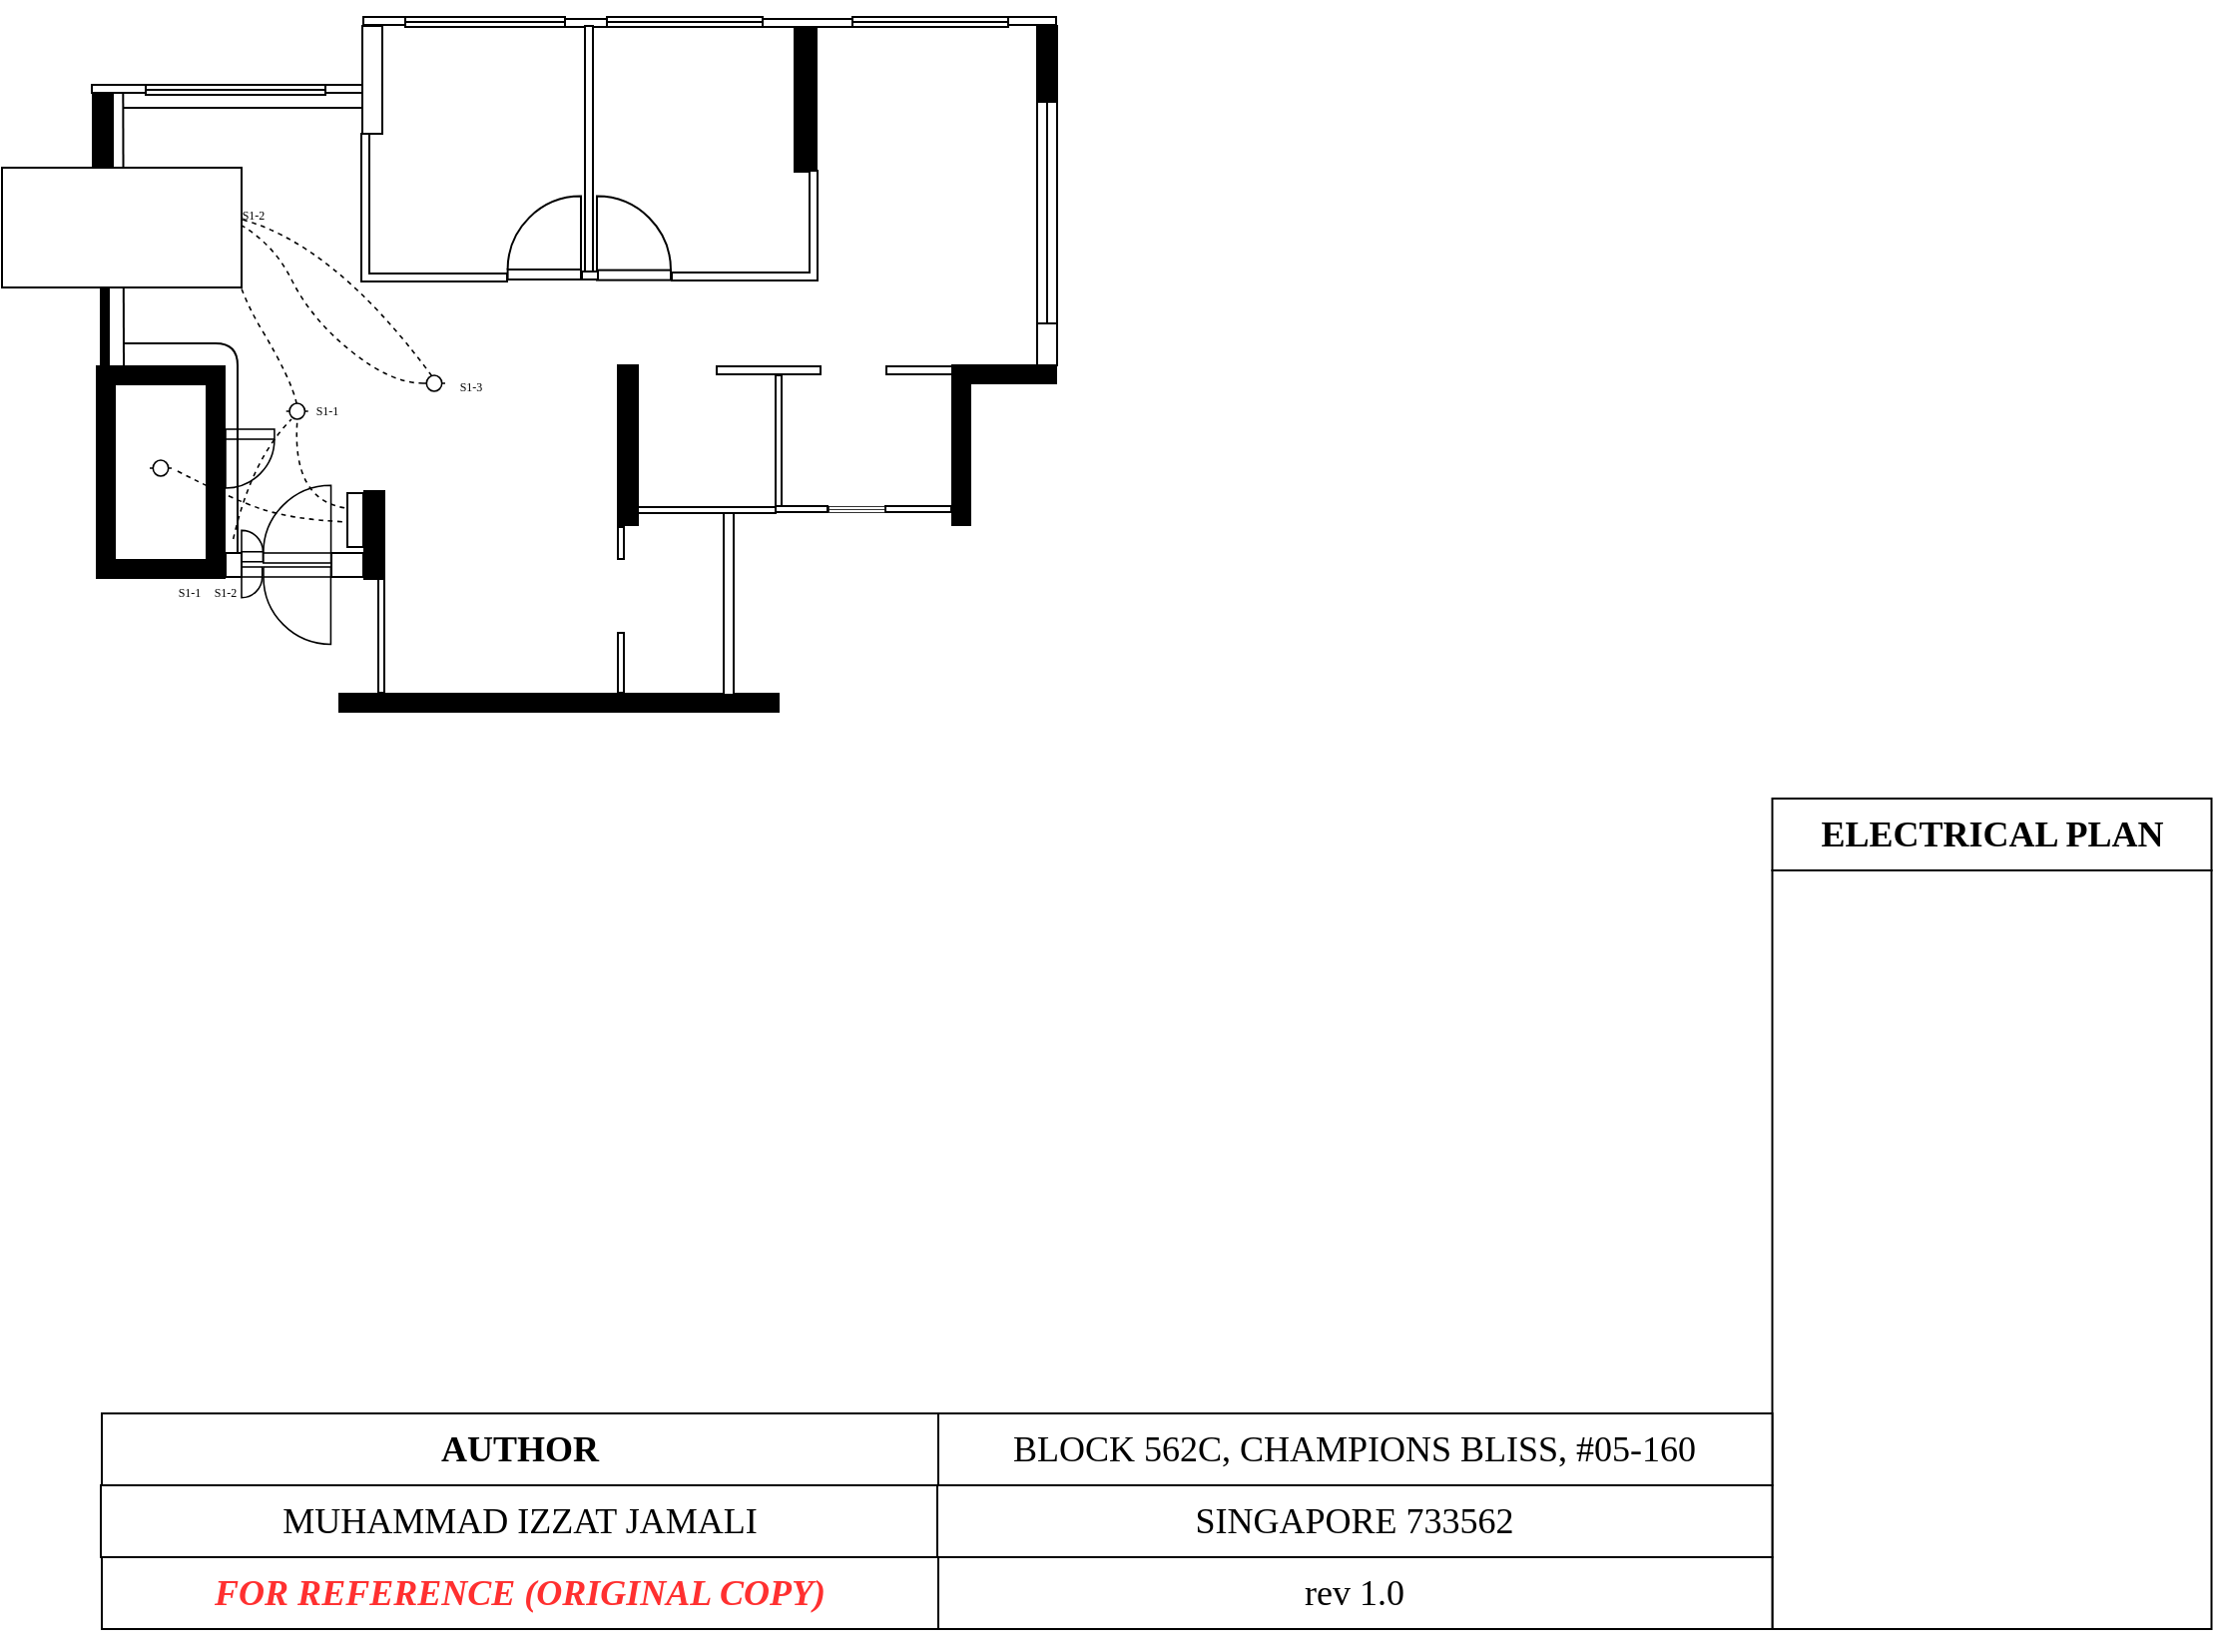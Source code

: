 <mxfile version="28.2.5">
  <diagram name="Page-1" id="XIqqTMS4WJ9DYkAOLX7r">
    <mxGraphModel dx="1379" dy="797" grid="1" gridSize="10" guides="1" tooltips="1" connect="1" arrows="1" fold="1" page="1" pageScale="1" pageWidth="1654" pageHeight="1169" math="0" shadow="0">
      <root>
        <mxCell id="0" />
        <mxCell id="1" parent="0" />
        <mxCell id="vs-SE0_Q2x5BFznHqj6H-2" value="" style="verticalLabelPosition=bottom;html=1;verticalAlign=top;align=center;shape=mxgraph.floorplan.room;strokeColor=none;fillColor=#000000;" parent="1" vertex="1">
          <mxGeometry x="582" y="523" width="65" height="107" as="geometry" />
        </mxCell>
        <mxCell id="vs-SE0_Q2x5BFznHqj6H-3" value="" style="verticalLabelPosition=bottom;html=1;verticalAlign=top;align=center;shape=mxgraph.floorplan.doorLeft;aspect=fixed;strokeColor=light-dark(#000000,#000000);fillColor=default;strokeWidth=0.787;" parent="1" vertex="1">
          <mxGeometry x="647" y="555" width="24.47" height="26" as="geometry" />
        </mxCell>
        <mxCell id="vs-SE0_Q2x5BFznHqj6H-5" value="" style="verticalLabelPosition=bottom;html=1;verticalAlign=top;align=center;shape=mxgraph.floorplan.wall;fillColor=strokeColor;direction=south;strokeColor=light-dark(#000000,#000000);wallThickness=4;" parent="1" vertex="1">
          <mxGeometry x="577" y="438" width="19" height="86" as="geometry" />
        </mxCell>
        <mxCell id="vs-SE0_Q2x5BFznHqj6H-6" value="" style="verticalLabelPosition=bottom;html=1;verticalAlign=top;align=center;shape=mxgraph.floorplan.wall;direction=south;strokeColor=light-dark(#000000,#000000);fillColor=#000000;" parent="1" vertex="1">
          <mxGeometry x="580" y="387" width="11" height="52" as="geometry" />
        </mxCell>
        <mxCell id="vs-SE0_Q2x5BFznHqj6H-7" value="" style="verticalLabelPosition=bottom;html=1;verticalAlign=top;align=center;shape=mxgraph.floorplan.wall;direction=south;wallThickness=4;rotation=90;" parent="1" vertex="1">
          <mxGeometry x="584" y="371" width="19" height="27" as="geometry" />
        </mxCell>
        <mxCell id="vs-SE0_Q2x5BFznHqj6H-8" value="" style="verticalLabelPosition=bottom;html=1;verticalAlign=top;align=center;shape=mxgraph.floorplan.window;fillColor=light-dark(#FFFFFF,#FFFFFF);strokeColor=light-dark(#000000,#000000);wallThickness=5;" parent="1" vertex="1">
          <mxGeometry x="607" y="380" width="90" height="10" as="geometry" />
        </mxCell>
        <mxCell id="vs-SE0_Q2x5BFznHqj6H-9" value="" style="verticalLabelPosition=bottom;html=1;verticalAlign=top;align=center;shape=mxgraph.floorplan.wall;direction=south;wallThickness=4;rotation=90;" parent="1" vertex="1">
          <mxGeometry x="697" y="375" width="19" height="19" as="geometry" />
        </mxCell>
        <mxCell id="vs-SE0_Q2x5BFznHqj6H-10" value="" style="verticalLabelPosition=bottom;html=1;verticalAlign=top;align=center;shape=mxgraph.floorplan.wall;direction=south;strokeColor=light-dark(#000000,#000000);" parent="1" vertex="1">
          <mxGeometry x="715" y="353" width="11" height="54" as="geometry" />
        </mxCell>
        <mxCell id="vs-SE0_Q2x5BFznHqj6H-12" value="" style="verticalLabelPosition=bottom;html=1;verticalAlign=top;align=center;shape=mxgraph.floorplan.wallCorner;direction=north;fillColor=light-dark(#FFFFFF,#FFFFFF);gradientColor=none;strokeColor=light-dark(#000000,#000000);wallThickness=4;" parent="1" vertex="1">
          <mxGeometry x="715" y="407" width="73" height="74" as="geometry" />
        </mxCell>
        <mxCell id="vs-SE0_Q2x5BFznHqj6H-13" value="" style="verticalLabelPosition=bottom;html=1;verticalAlign=top;align=center;shape=mxgraph.floorplan.wall;direction=south;wallThickness=4;rotation=90;" parent="1" vertex="1">
          <mxGeometry x="717" y="340" width="19" height="21" as="geometry" />
        </mxCell>
        <mxCell id="vs-SE0_Q2x5BFznHqj6H-14" value="" style="verticalLabelPosition=bottom;html=1;verticalAlign=top;align=center;shape=mxgraph.floorplan.window;fillColor=light-dark(#FFFFFF,#FFFFFF);strokeColor=light-dark(#000000,#000000);wallThickness=5;" parent="1" vertex="1">
          <mxGeometry x="737" y="346" width="80" height="10" as="geometry" />
        </mxCell>
        <mxCell id="vs-SE0_Q2x5BFznHqj6H-15" value="" style="verticalLabelPosition=bottom;html=1;verticalAlign=top;align=center;shape=mxgraph.floorplan.wall;direction=south;wallThickness=4;rotation=90;" parent="1" vertex="1">
          <mxGeometry x="818" y="341" width="19" height="21" as="geometry" />
        </mxCell>
        <mxCell id="KtzTF3C9ymT0nLvdZL6y-1" value="" style="verticalLabelPosition=bottom;html=1;verticalAlign=top;align=center;shape=mxgraph.floorplan.wall;fillColor=strokeColor;direction=south;strokeColor=light-dark(#000000,#000000);wallThickness=11;rotation=-180;" parent="1" vertex="1">
          <mxGeometry x="928" y="354" width="19" height="72" as="geometry" />
        </mxCell>
        <mxCell id="KtzTF3C9ymT0nLvdZL6y-2" value="" style="verticalLabelPosition=bottom;html=1;verticalAlign=top;align=center;shape=mxgraph.floorplan.wall;direction=south;wallThickness=4;rotation=90;" parent="1" vertex="1">
          <mxGeometry x="929" y="329" width="19" height="45" as="geometry" />
        </mxCell>
        <mxCell id="KtzTF3C9ymT0nLvdZL6y-3" value="" style="verticalLabelPosition=bottom;html=1;verticalAlign=top;align=center;shape=mxgraph.floorplan.wall;direction=south;wallThickness=4;rotation=-180;" parent="1" vertex="1">
          <mxGeometry x="819" y="353" width="20" height="126" as="geometry" />
        </mxCell>
        <mxCell id="KtzTF3C9ymT0nLvdZL6y-4" value="" style="verticalLabelPosition=bottom;html=1;verticalAlign=top;align=center;shape=mxgraph.floorplan.wallCorner;direction=north;fillColor=light-dark(#FFFFFF,#FFFFFF);gradientColor=none;strokeColor=light-dark(#000000,#000000);wallThickness=4;rotation=-90;" parent="1" vertex="1">
          <mxGeometry x="879.5" y="416.5" width="55" height="73" as="geometry" />
        </mxCell>
        <mxCell id="KtzTF3C9ymT0nLvdZL6y-5" value="" style="verticalLabelPosition=bottom;html=1;verticalAlign=top;align=center;shape=mxgraph.floorplan.window;fillColor=light-dark(#FFFFFF,#FFFFFF);strokeColor=light-dark(#000000,#000000);wallThickness=5;" parent="1" vertex="1">
          <mxGeometry x="838" y="346" width="78" height="10" as="geometry" />
        </mxCell>
        <mxCell id="KtzTF3C9ymT0nLvdZL6y-6" value="" style="verticalLabelPosition=bottom;html=1;verticalAlign=top;align=center;shape=mxgraph.floorplan.window;fillColor=light-dark(#FFFFFF,#FFFFFF);strokeColor=light-dark(#000000,#000000);wallThickness=5;" parent="1" vertex="1">
          <mxGeometry x="961" y="346" width="78" height="10" as="geometry" />
        </mxCell>
        <mxCell id="KtzTF3C9ymT0nLvdZL6y-7" value="" style="verticalLabelPosition=bottom;html=1;verticalAlign=top;align=center;shape=mxgraph.floorplan.wall;direction=south;wallThickness=4;rotation=90;" parent="1" vertex="1">
          <mxGeometry x="1041.5" y="338.5" width="19" height="24" as="geometry" />
        </mxCell>
        <mxCell id="KtzTF3C9ymT0nLvdZL6y-8" value="" style="verticalLabelPosition=bottom;html=1;verticalAlign=top;align=center;shape=mxgraph.floorplan.wall;fillColor=strokeColor;direction=south;strokeColor=light-dark(#000000,#000000);wallThickness=10;rotation=-180;" parent="1" vertex="1">
          <mxGeometry x="1049" y="353" width="19" height="38" as="geometry" />
        </mxCell>
        <mxCell id="O2O5Myb_N9L3xyK0cwro-1" value="" style="verticalLabelPosition=bottom;html=1;verticalAlign=top;align=center;shape=mxgraph.floorplan.window;fillColor=light-dark(#FFFFFF,#FFFFFF);strokeColor=light-dark(#000000,#000000);wallThickness=10;rotation=90;" parent="1" vertex="1">
          <mxGeometry x="1002.75" y="441.75" width="111.5" height="10" as="geometry" />
        </mxCell>
        <mxCell id="O2O5Myb_N9L3xyK0cwro-2" value="" style="verticalLabelPosition=bottom;html=1;verticalAlign=top;align=center;shape=mxgraph.floorplan.wall;direction=south;wallThickness=10;rotation=-180;" parent="1" vertex="1">
          <mxGeometry x="1049" y="502" width="19" height="21" as="geometry" />
        </mxCell>
        <mxCell id="O2O5Myb_N9L3xyK0cwro-3" value="" style="verticalLabelPosition=bottom;html=1;verticalAlign=top;align=center;shape=mxgraph.floorplan.wallCorner;fillColor=strokeColor;wallThickness=9;" parent="1" vertex="1">
          <mxGeometry x="1011" y="523" width="52" height="80" as="geometry" />
        </mxCell>
        <mxCell id="O2O5Myb_N9L3xyK0cwro-5" value="" style="verticalLabelPosition=bottom;html=1;verticalAlign=top;align=center;shape=mxgraph.floorplan.wall;direction=south;wallThickness=4;rotation=90;" parent="1" vertex="1">
          <mxGeometry x="985" y="509" width="19" height="33" as="geometry" />
        </mxCell>
        <mxCell id="O2O5Myb_N9L3xyK0cwro-6" value="" style="verticalLabelPosition=bottom;html=1;verticalAlign=top;align=center;shape=mxgraph.floorplan.wall;direction=south;wallThickness=4;rotation=90;" parent="1" vertex="1">
          <mxGeometry x="909.5" y="499.5" width="19" height="52" as="geometry" />
        </mxCell>
        <mxCell id="O2O5Myb_N9L3xyK0cwro-7" value="" style="verticalLabelPosition=bottom;html=1;verticalAlign=top;align=center;shape=mxgraph.floorplan.wall;direction=south;wallThickness=3;rotation=-180;" parent="1" vertex="1">
          <mxGeometry x="914" y="528" width="20" height="66" as="geometry" />
        </mxCell>
        <mxCell id="O2O5Myb_N9L3xyK0cwro-8" value="" style="verticalLabelPosition=bottom;html=1;verticalAlign=top;align=center;shape=mxgraph.floorplan.wall;direction=south;wallThickness=3;rotation=90;fillOpacity=100;" parent="1" vertex="1">
          <mxGeometry x="926" y="582" width="19" height="26" as="geometry" />
        </mxCell>
        <mxCell id="O2O5Myb_N9L3xyK0cwro-9" value="" style="verticalLabelPosition=bottom;html=1;verticalAlign=top;align=center;shape=mxgraph.floorplan.wall;direction=south;wallThickness=3;rotation=90;fillOpacity=100;" parent="1" vertex="1">
          <mxGeometry x="984.5" y="578.5" width="19" height="33" as="geometry" />
        </mxCell>
        <mxCell id="O2O5Myb_N9L3xyK0cwro-10" value="" style="verticalLabelPosition=bottom;html=1;verticalAlign=top;align=center;shape=mxgraph.floorplan.window;fillColor=light-dark(#FFFFFF,#FFFFFF);strokeColor=light-dark(#000000,#000000);wallThickness=3;strokeWidth=0.394;" parent="1" vertex="1">
          <mxGeometry x="949" y="590" width="28" height="10" as="geometry" />
        </mxCell>
        <mxCell id="O2O5Myb_N9L3xyK0cwro-11" value="" style="verticalLabelPosition=bottom;html=1;verticalAlign=top;align=center;shape=mxgraph.floorplan.wall;fillColor=strokeColor;direction=south;strokeColor=light-dark(#000000,#000000);wallThickness=10;rotation=-180;" parent="1" vertex="1">
          <mxGeometry x="839" y="523" width="19" height="80" as="geometry" />
        </mxCell>
        <mxCell id="O2O5Myb_N9L3xyK0cwro-12" value="" style="verticalLabelPosition=bottom;html=1;verticalAlign=top;align=center;shape=mxgraph.floorplan.wall;fillColor=strokeColor;wallThickness=9;" parent="1" vertex="1">
          <mxGeometry x="704" y="687" width="220" height="10" as="geometry" />
        </mxCell>
        <mxCell id="O2O5Myb_N9L3xyK0cwro-13" value="" style="verticalLabelPosition=bottom;html=1;verticalAlign=top;align=center;shape=mxgraph.floorplan.wall;fillColor=strokeColor;direction=south;strokeColor=light-dark(#000000,#000000);wallThickness=10;rotation=-180;" parent="1" vertex="1">
          <mxGeometry x="712" y="586" width="19" height="44" as="geometry" />
        </mxCell>
        <mxCell id="O2O5Myb_N9L3xyK0cwro-14" value="" style="verticalLabelPosition=bottom;html=1;verticalAlign=top;align=center;shape=mxgraph.floorplan.wall;direction=south;wallThickness=3;rotation=-180;" parent="1" vertex="1">
          <mxGeometry x="715" y="630" width="20" height="57" as="geometry" />
        </mxCell>
        <mxCell id="O2O5Myb_N9L3xyK0cwro-15" value="" style="verticalLabelPosition=bottom;html=1;verticalAlign=top;align=center;shape=mxgraph.floorplan.wall;direction=south;wallThickness=3;rotation=90;fillOpacity=100;" parent="1" vertex="1">
          <mxGeometry x="878.5" y="561" width="19" height="69" as="geometry" />
        </mxCell>
        <mxCell id="O2O5Myb_N9L3xyK0cwro-16" value="" style="verticalLabelPosition=bottom;html=1;verticalAlign=top;align=center;shape=mxgraph.floorplan.wall;direction=south;wallThickness=3;rotation=-180;" parent="1" vertex="1">
          <mxGeometry x="835" y="604" width="20" height="16" as="geometry" />
        </mxCell>
        <mxCell id="O2O5Myb_N9L3xyK0cwro-17" value="" style="verticalLabelPosition=bottom;html=1;verticalAlign=top;align=center;shape=mxgraph.floorplan.wall;direction=south;wallThickness=3;rotation=-180;" parent="1" vertex="1">
          <mxGeometry x="835" y="657" width="20" height="30" as="geometry" />
        </mxCell>
        <mxCell id="O2O5Myb_N9L3xyK0cwro-18" value="" style="verticalLabelPosition=bottom;html=1;verticalAlign=top;align=center;shape=mxgraph.floorplan.wall;direction=south;wallThickness=5;rotation=-180;" parent="1" vertex="1">
          <mxGeometry x="889" y="597" width="20" height="91" as="geometry" />
        </mxCell>
        <mxCell id="O2O5Myb_N9L3xyK0cwro-19" value="" style="verticalLabelPosition=bottom;html=1;verticalAlign=top;align=center;shape=mxgraph.floorplan.doorRight;aspect=fixed;rotation=-180;" parent="1" vertex="1">
          <mxGeometry x="833" y="441" width="37" height="39.31" as="geometry" />
        </mxCell>
        <mxCell id="O2O5Myb_N9L3xyK0cwro-20" value="" style="verticalLabelPosition=bottom;html=1;verticalAlign=top;align=center;shape=mxgraph.floorplan.doorLeft;aspect=fixed;rotation=-180;" parent="1" vertex="1">
          <mxGeometry x="788.3" y="441" width="36.7" height="39" as="geometry" />
        </mxCell>
        <mxCell id="O2O5Myb_N9L3xyK0cwro-21" value="" style="verticalLabelPosition=bottom;html=1;verticalAlign=top;align=center;shape=mxgraph.floorplan.wall;direction=south;wallThickness=4;rotation=90;snapToPoint=0;" parent="1" vertex="1">
          <mxGeometry x="820" y="474" width="19" height="8" as="geometry" />
        </mxCell>
        <mxCell id="O2O5Myb_N9L3xyK0cwro-22" value="" style="verticalLabelPosition=bottom;html=1;verticalAlign=top;align=center;shape=mxgraph.floorplan.doorLeft;aspect=fixed;rotation=-180;strokeWidth=0.787;" parent="1" vertex="1">
          <mxGeometry x="665.91" y="586" width="33.88" height="36" as="geometry" />
        </mxCell>
        <mxCell id="O2O5Myb_N9L3xyK0cwro-23" value="" style="verticalLabelPosition=bottom;html=1;verticalAlign=top;align=center;shape=mxgraph.floorplan.doorRight;aspect=fixed;rotation=0;strokeWidth=0.787;" parent="1" vertex="1">
          <mxGeometry x="666" y="624" width="33.71" height="35.81" as="geometry" />
        </mxCell>
        <mxCell id="O2O5Myb_N9L3xyK0cwro-24" value="" style="verticalLabelPosition=bottom;html=1;verticalAlign=top;align=center;shape=mxgraph.floorplan.wall;direction=south;wallThickness=12;rotation=-90;" parent="1" vertex="1">
          <mxGeometry x="698" y="615" width="20" height="16" as="geometry" />
        </mxCell>
        <mxCell id="O2O5Myb_N9L3xyK0cwro-25" value="" style="verticalLabelPosition=bottom;html=1;verticalAlign=top;align=center;shape=mxgraph.floorplan.doorRight;aspect=fixed;rotation=-180;strokeWidth=0.787;" parent="1" vertex="1">
          <mxGeometry x="655" y="610" width="10.71" height="11.38" as="geometry" />
        </mxCell>
        <mxCell id="O2O5Myb_N9L3xyK0cwro-29" value="" style="verticalLabelPosition=bottom;html=1;verticalAlign=top;align=center;shape=mxgraph.floorplan.doorLeft;aspect=fixed;rotation=0;strokeWidth=0.787;" parent="1" vertex="1">
          <mxGeometry x="655" y="624" width="10.35" height="11" as="geometry" />
        </mxCell>
        <mxCell id="O2O5Myb_N9L3xyK0cwro-30" value="" style="verticalLabelPosition=bottom;html=1;verticalAlign=top;align=center;shape=mxgraph.floorplan.wall;direction=south;wallThickness=12;rotation=-90;" parent="1" vertex="1">
          <mxGeometry x="641" y="619" width="20" height="8" as="geometry" />
        </mxCell>
        <mxCell id="O2O5Myb_N9L3xyK0cwro-33" value="" style="endArrow=none;dashed=1;html=1;rounded=0;curved=1;strokeWidth=0.787;" parent="1" edge="1">
          <mxGeometry width="50" height="50" relative="1" as="geometry">
            <mxPoint x="650.83" y="610" as="sourcePoint" />
            <mxPoint x="680" y="550" as="targetPoint" />
            <Array as="points">
              <mxPoint x="660" y="570" />
            </Array>
          </mxGeometry>
        </mxCell>
        <mxCell id="O2O5Myb_N9L3xyK0cwro-35" value="" style="pointerEvents=1;verticalLabelPosition=bottom;shadow=0;dashed=0;align=center;html=1;verticalAlign=top;shape=mxgraph.electrical.electro-mechanical.relay_coil_2;strokeWidth=0.787;" parent="1" vertex="1">
          <mxGeometry x="677.36" y="542" width="11" height="8" as="geometry" />
        </mxCell>
        <mxCell id="O2O5Myb_N9L3xyK0cwro-36" value="" style="pointerEvents=1;verticalLabelPosition=bottom;shadow=0;dashed=0;align=center;html=1;verticalAlign=top;shape=mxgraph.electrical.electro-mechanical.relay_coil_2;strokeWidth=0.787;" parent="1" vertex="1">
          <mxGeometry x="641" y="443.75" width="11" height="8" as="geometry" />
        </mxCell>
        <mxCell id="O2O5Myb_N9L3xyK0cwro-37" value="" style="endArrow=none;dashed=1;html=1;rounded=0;curved=1;strokeWidth=0.787;entryX=0.612;entryY=1.214;entryDx=0;entryDy=0;entryPerimeter=0;exitX=0.471;exitY=0.014;exitDx=0;exitDy=0;exitPerimeter=0;" parent="1" source="O2O5Myb_N9L3xyK0cwro-35" target="O2O5Myb_N9L3xyK0cwro-36" edge="1">
          <mxGeometry width="50" height="50" relative="1" as="geometry">
            <mxPoint x="690" y="550" as="sourcePoint" />
            <mxPoint x="719.17" y="490" as="targetPoint" />
            <Array as="points">
              <mxPoint x="680" y="530" />
              <mxPoint x="650" y="480" />
            </Array>
          </mxGeometry>
        </mxCell>
        <mxCell id="O2O5Myb_N9L3xyK0cwro-38" value="" style="rounded=0;whiteSpace=wrap;html=1;" parent="1" vertex="1">
          <mxGeometry x="708" y="587" width="8" height="27" as="geometry" />
        </mxCell>
        <mxCell id="O2O5Myb_N9L3xyK0cwro-39" value="" style="endArrow=none;dashed=1;html=1;rounded=0;curved=1;strokeWidth=0.787;entryX=0.506;entryY=1.048;entryDx=0;entryDy=0;entryPerimeter=0;exitX=-0.178;exitY=0.275;exitDx=0;exitDy=0;exitPerimeter=0;" parent="1" source="O2O5Myb_N9L3xyK0cwro-38" target="O2O5Myb_N9L3xyK0cwro-35" edge="1">
          <mxGeometry width="50" height="50" relative="1" as="geometry">
            <mxPoint x="710" y="630" as="sourcePoint" />
            <mxPoint x="739.17" y="570" as="targetPoint" />
            <Array as="points">
              <mxPoint x="680" y="590" />
            </Array>
          </mxGeometry>
        </mxCell>
        <mxCell id="O2O5Myb_N9L3xyK0cwro-40" value="" style="endArrow=none;dashed=1;html=1;rounded=0;curved=1;strokeWidth=0.787;exitX=-0.322;exitY=0.531;exitDx=0;exitDy=0;exitPerimeter=0;entryX=1.103;entryY=0.571;entryDx=0;entryDy=0;entryPerimeter=0;" parent="1" source="O2O5Myb_N9L3xyK0cwro-38" target="O2O5Myb_N9L3xyK0cwro-41" edge="1">
          <mxGeometry width="50" height="50" relative="1" as="geometry">
            <mxPoint x="677.36" y="680" as="sourcePoint" />
            <mxPoint x="620" y="580" as="targetPoint" />
            <Array as="points">
              <mxPoint x="680" y="600" />
              <mxPoint x="650" y="590" />
            </Array>
          </mxGeometry>
        </mxCell>
        <mxCell id="O2O5Myb_N9L3xyK0cwro-41" value="" style="pointerEvents=1;verticalLabelPosition=bottom;shadow=0;dashed=0;align=center;html=1;verticalAlign=top;shape=mxgraph.electrical.electro-mechanical.relay_coil_2;strokeWidth=0.787;" parent="1" vertex="1">
          <mxGeometry x="609" y="570.5" width="11" height="8" as="geometry" />
        </mxCell>
        <mxCell id="O2O5Myb_N9L3xyK0cwro-42" value="&lt;font face=&quot;Verdana&quot; style=&quot;font-size: 6px;&quot;&gt;S1-1&lt;/font&gt;" style="text;html=1;align=center;verticalAlign=middle;whiteSpace=wrap;rounded=0;imageVerticalAlign=top;" parent="1" vertex="1">
          <mxGeometry x="615.5" y="631" width="25.5" height="7.5" as="geometry" />
        </mxCell>
        <mxCell id="O2O5Myb_N9L3xyK0cwro-43" value="&lt;font face=&quot;Verdana&quot; style=&quot;font-size: 6px;&quot;&gt;S1-2&lt;/font&gt;" style="text;html=1;align=center;verticalAlign=middle;whiteSpace=wrap;rounded=0;imageVerticalAlign=top;" parent="1" vertex="1">
          <mxGeometry x="633.75" y="631" width="25.5" height="7.5" as="geometry" />
        </mxCell>
        <mxCell id="O2O5Myb_N9L3xyK0cwro-45" value="&lt;font face=&quot;Verdana&quot; style=&quot;font-size: 6px;&quot;&gt;S1-1&lt;/font&gt;" style="text;html=1;align=center;verticalAlign=middle;whiteSpace=wrap;rounded=0;imageVerticalAlign=top;" parent="1" vertex="1">
          <mxGeometry x="685" y="540" width="25.5" height="7.5" as="geometry" />
        </mxCell>
        <mxCell id="O2O5Myb_N9L3xyK0cwro-46" value="&lt;font face=&quot;Verdana&quot; style=&quot;font-size: 6px;&quot;&gt;S1-2&lt;/font&gt;" style="text;html=1;align=center;verticalAlign=middle;whiteSpace=wrap;rounded=0;imageVerticalAlign=top;" parent="1" vertex="1">
          <mxGeometry x="648" y="442" width="25.5" height="7.5" as="geometry" />
        </mxCell>
        <mxCell id="O2O5Myb_N9L3xyK0cwro-49" value="" style="pointerEvents=1;verticalLabelPosition=bottom;shadow=0;dashed=0;align=center;html=1;verticalAlign=top;shape=mxgraph.electrical.electro-mechanical.relay_coil_2;strokeWidth=0.787;" parent="1" vertex="1">
          <mxGeometry x="746" y="528" width="11" height="8" as="geometry" />
        </mxCell>
        <mxCell id="O2O5Myb_N9L3xyK0cwro-50" value="&lt;font face=&quot;Verdana&quot; style=&quot;font-size: 6px;&quot;&gt;S1-3&lt;/font&gt;" style="text;html=1;align=center;verticalAlign=middle;whiteSpace=wrap;rounded=0;imageVerticalAlign=top;" parent="1" vertex="1">
          <mxGeometry x="757" y="528" width="25.5" height="7.5" as="geometry" />
        </mxCell>
        <mxCell id="O2O5Myb_N9L3xyK0cwro-51" value="" style="endArrow=none;dashed=1;html=1;rounded=0;curved=1;strokeWidth=0.787;entryX=0.072;entryY=1.081;entryDx=0;entryDy=0;entryPerimeter=0;exitX=0;exitY=0.5;exitDx=0;exitDy=0;exitPerimeter=0;" parent="1" source="O2O5Myb_N9L3xyK0cwro-49" target="O2O5Myb_N9L3xyK0cwro-46" edge="1">
          <mxGeometry width="50" height="50" relative="1" as="geometry">
            <mxPoint x="692.35" y="500" as="sourcePoint" />
            <mxPoint x="668.35" y="456" as="targetPoint" />
            <Array as="points">
              <mxPoint x="730" y="532" />
              <mxPoint x="690" y="500" />
              <mxPoint x="670" y="460" />
            </Array>
          </mxGeometry>
        </mxCell>
        <mxCell id="O2O5Myb_N9L3xyK0cwro-52" value="" style="endArrow=none;dashed=1;html=1;rounded=0;curved=1;strokeWidth=0.787;entryX=0.123;entryY=0.923;entryDx=0;entryDy=0;entryPerimeter=0;exitX=0.399;exitY=0.056;exitDx=0;exitDy=0;exitPerimeter=0;" parent="1" source="O2O5Myb_N9L3xyK0cwro-49" target="O2O5Myb_N9L3xyK0cwro-46" edge="1">
          <mxGeometry width="50" height="50" relative="1" as="geometry">
            <mxPoint x="746" y="528" as="sourcePoint" />
            <mxPoint x="650" y="446" as="targetPoint" />
            <Array as="points">
              <mxPoint x="700" y="460" />
            </Array>
          </mxGeometry>
        </mxCell>
        <mxCell id="O2O5Myb_N9L3xyK0cwro-53" value="" style="endArrow=none;html=1;rounded=0;entryX=0.42;entryY=0.409;entryDx=0;entryDy=0;entryPerimeter=0;" parent="1" target="vs-SE0_Q2x5BFznHqj6H-7" edge="1">
          <mxGeometry width="50" height="50" relative="1" as="geometry">
            <mxPoint x="596" y="523" as="sourcePoint" />
            <mxPoint x="596.007" y="432.991" as="targetPoint" />
          </mxGeometry>
        </mxCell>
        <mxCell id="O2O5Myb_N9L3xyK0cwro-54" value="" style="endArrow=none;html=1;rounded=0;" parent="1" edge="1">
          <mxGeometry width="50" height="50" relative="1" as="geometry">
            <mxPoint x="715" y="394" as="sourcePoint" />
            <mxPoint x="596" y="394" as="targetPoint" />
          </mxGeometry>
        </mxCell>
        <mxCell id="O2O5Myb_N9L3xyK0cwro-55" value="" style="endArrow=none;html=1;rounded=0;" parent="1" edge="1">
          <mxGeometry width="50" height="50" relative="1" as="geometry">
            <mxPoint x="596" y="512" as="sourcePoint" />
            <mxPoint x="642" y="512" as="targetPoint" />
          </mxGeometry>
        </mxCell>
        <mxCell id="O2O5Myb_N9L3xyK0cwro-56" value="" style="endArrow=none;html=1;rounded=0;" parent="1" edge="1">
          <mxGeometry width="50" height="50" relative="1" as="geometry">
            <mxPoint x="653" y="617" as="sourcePoint" />
            <mxPoint x="653" y="523" as="targetPoint" />
          </mxGeometry>
        </mxCell>
        <mxCell id="O2O5Myb_N9L3xyK0cwro-57" value="" style="endArrow=none;html=1;rounded=0;curved=1;" parent="1" edge="1">
          <mxGeometry width="50" height="50" relative="1" as="geometry">
            <mxPoint x="642" y="512" as="sourcePoint" />
            <mxPoint x="653" y="523" as="targetPoint" />
            <Array as="points">
              <mxPoint x="653" y="512" />
            </Array>
          </mxGeometry>
        </mxCell>
        <mxCell id="O2O5Myb_N9L3xyK0cwro-60" value="" style="endArrow=none;dashed=1;html=1;rounded=0;curved=1;strokeWidth=0.787;exitX=0;exitY=0.5;exitDx=0;exitDy=0;exitPerimeter=0;" parent="1" source="O2O5Myb_N9L3xyK0cwro-36" target="O2O5Myb_N9L3xyK0cwro-62" edge="1">
          <mxGeometry width="50" height="50" relative="1" as="geometry">
            <mxPoint x="641" y="448" as="sourcePoint" />
            <mxPoint x="595" y="454" as="targetPoint" />
            <Array as="points">
              <mxPoint x="620" y="454" />
            </Array>
          </mxGeometry>
        </mxCell>
        <mxCell id="O2O5Myb_N9L3xyK0cwro-59" value="" style="pointerEvents=1;verticalLabelPosition=bottom;shadow=0;dashed=0;align=center;html=1;verticalAlign=top;shape=mxgraph.electrical.electro-mechanical.relay_coil_2;strokeWidth=0.394;" parent="1" vertex="1">
          <mxGeometry x="589" y="452" width="6" height="4" as="geometry" />
        </mxCell>
        <mxCell id="O2O5Myb_N9L3xyK0cwro-62" value="" style="rounded=0;whiteSpace=wrap;html=1;" parent="1" vertex="1">
          <mxGeometry x="535.0" y="424" width="120" height="60" as="geometry" />
        </mxCell>
        <mxCell id="O2O5Myb_N9L3xyK0cwro-63" value="&lt;h2&gt;&lt;font face=&quot;Verdana&quot;&gt;&lt;span style=&quot;line-height: 150%;&quot;&gt;ELECTRICAL PLAN&lt;/span&gt;&lt;/font&gt;&lt;/h2&gt;" style="rounded=0;whiteSpace=wrap;html=1;" parent="1" vertex="1">
          <mxGeometry x="1421.75" y="740" width="220" height="36" as="geometry" />
        </mxCell>
        <mxCell id="O2O5Myb_N9L3xyK0cwro-65" value="" style="rounded=0;whiteSpace=wrap;html=1;" parent="1" vertex="1">
          <mxGeometry x="1421.75" y="776" width="220" height="380" as="geometry" />
        </mxCell>
        <mxCell id="O2O5Myb_N9L3xyK0cwro-67" value="&lt;h2&gt;&lt;font face=&quot;Verdana&quot;&gt;&lt;span style=&quot;line-height: 150%; font-weight: normal;&quot;&gt;BLOCK 562C, CHAMPIONS BLISS, #05-160&lt;/span&gt;&lt;/font&gt;&lt;/h2&gt;" style="rounded=0;whiteSpace=wrap;html=1;" parent="1" vertex="1">
          <mxGeometry x="1002.75" y="1048" width="419" height="36" as="geometry" />
        </mxCell>
        <mxCell id="O2O5Myb_N9L3xyK0cwro-68" value="&lt;h2&gt;&lt;font face=&quot;Verdana&quot;&gt;&lt;span style=&quot;line-height: 150%; font-weight: normal;&quot;&gt;SINGAPORE 733562&lt;/span&gt;&lt;/font&gt;&lt;/h2&gt;" style="rounded=0;whiteSpace=wrap;html=1;" parent="1" vertex="1">
          <mxGeometry x="1002.75" y="1084" width="419" height="36" as="geometry" />
        </mxCell>
        <mxCell id="O2O5Myb_N9L3xyK0cwro-69" value="&lt;h2&gt;&lt;font face=&quot;Verdana&quot;&gt;&lt;span style=&quot;line-height: 150%; font-weight: normal;&quot;&gt;rev 1.0&lt;/span&gt;&lt;/font&gt;&lt;/h2&gt;" style="rounded=0;whiteSpace=wrap;html=1;" parent="1" vertex="1">
          <mxGeometry x="1002.75" y="1120" width="419" height="36" as="geometry" />
        </mxCell>
        <mxCell id="O2O5Myb_N9L3xyK0cwro-70" value="&lt;h2&gt;&lt;font face=&quot;Verdana&quot;&gt;&lt;span style=&quot;line-height: 150%; font-weight: normal;&quot;&gt;MUHAMMAD IZZAT JAMALI&lt;/span&gt;&lt;/font&gt;&lt;/h2&gt;" style="rounded=0;whiteSpace=wrap;html=1;" parent="1" vertex="1">
          <mxGeometry x="584.5" y="1084" width="419" height="36" as="geometry" />
        </mxCell>
        <mxCell id="O2O5Myb_N9L3xyK0cwro-71" value="&lt;h2&gt;&lt;font face=&quot;Verdana&quot;&gt;&lt;span style=&quot;line-height: 150%;&quot;&gt;AUTHOR&lt;/span&gt;&lt;/font&gt;&lt;/h2&gt;" style="rounded=0;whiteSpace=wrap;html=1;" parent="1" vertex="1">
          <mxGeometry x="585" y="1048" width="419" height="36" as="geometry" />
        </mxCell>
        <mxCell id="O2O5Myb_N9L3xyK0cwro-72" value="&lt;h2&gt;&lt;font style=&quot;color: rgb(255, 48, 48);&quot; face=&quot;Verdana&quot;&gt;&lt;span style=&quot;line-height: 150%;&quot;&gt;&lt;i&gt;FOR REFERENCE (ORIGINAL COPY)&lt;/i&gt;&lt;/span&gt;&lt;/font&gt;&lt;/h2&gt;" style="rounded=0;whiteSpace=wrap;html=1;" parent="1" vertex="1">
          <mxGeometry x="585" y="1120" width="419" height="36" as="geometry" />
        </mxCell>
      </root>
    </mxGraphModel>
  </diagram>
</mxfile>
